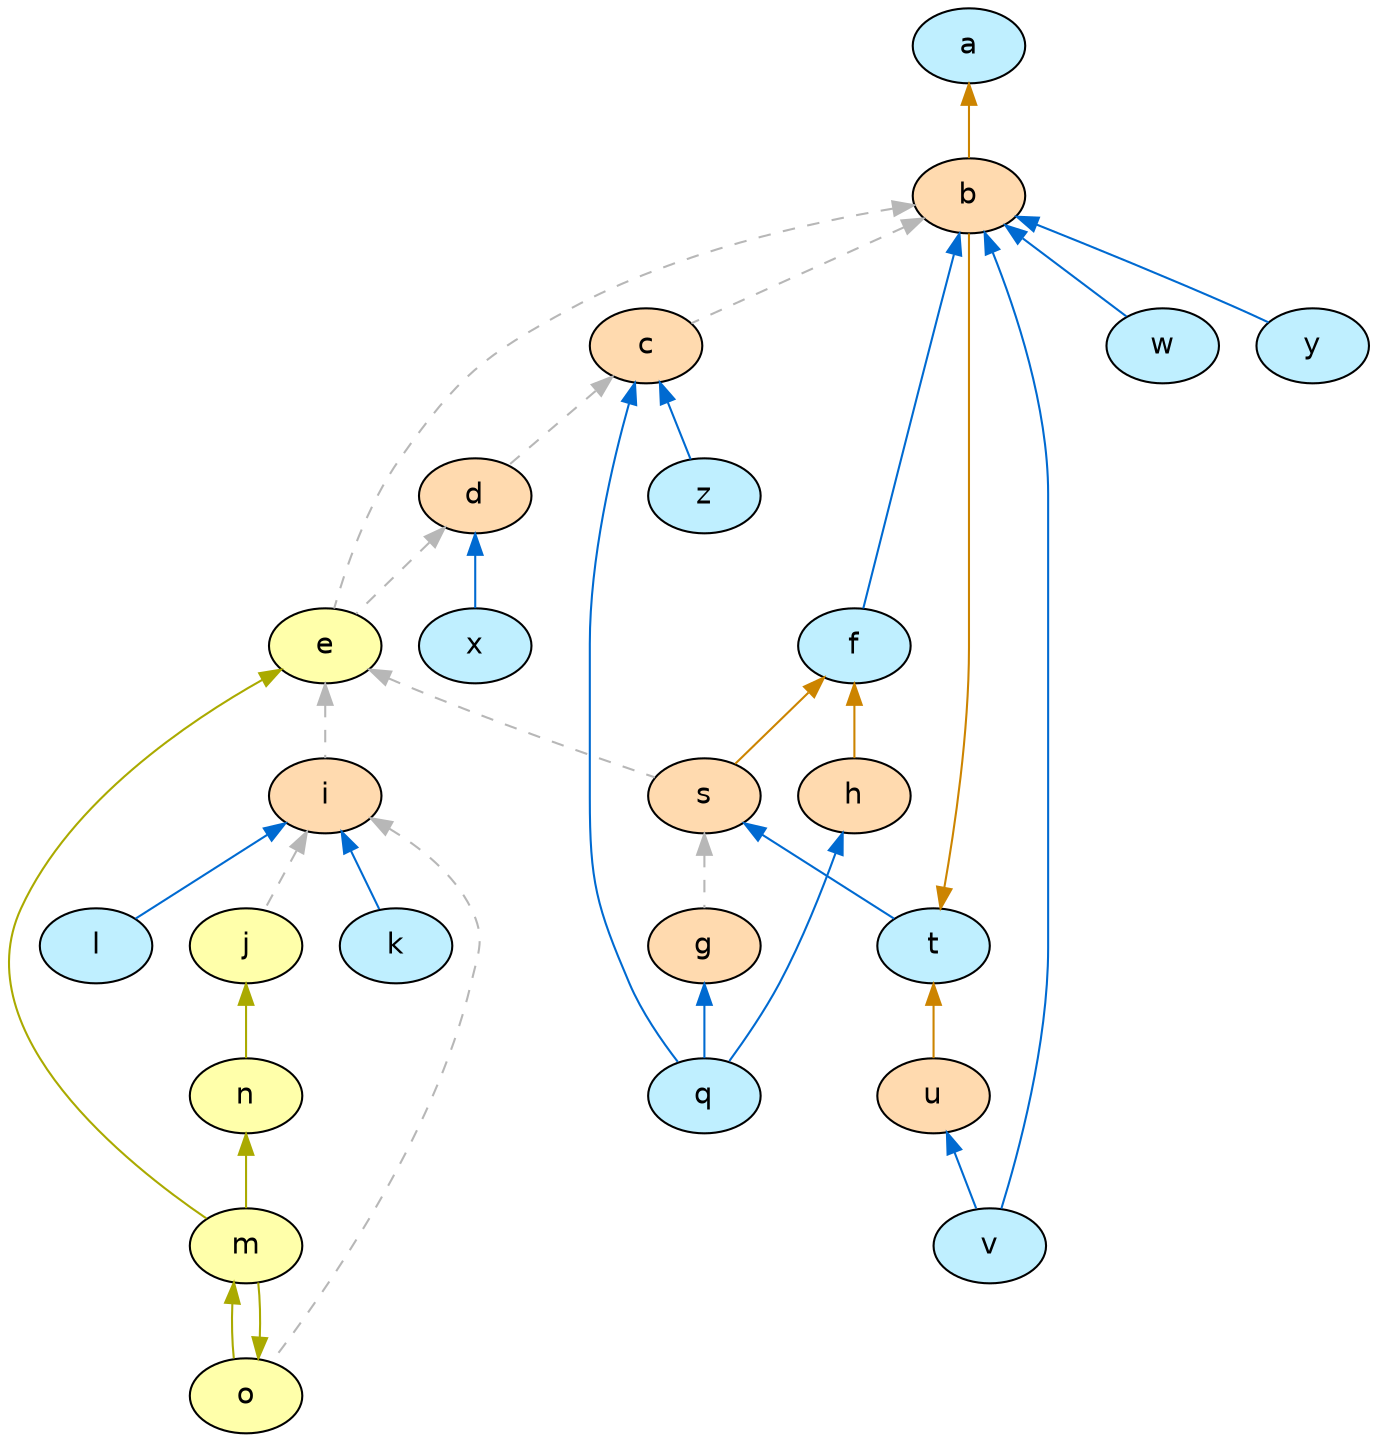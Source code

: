 digraph G {
  node [shape=oval style=filled fontname=Helvetica fontsize=14]
  node [fillcolor="#ffdaaf" fontcolor="#000000"] b c d s g h i u;
  node [fillcolor="#bfefff" fontcolor="#000000"] a t f k l q v w x y z;
  node [fillcolor="#FFFFAA" fontcolor="#000000"] e j m o n;
  edge [dir=back, color="#cc8400", style="solid"]
        "a" -> "b";
        "t" -> "b";
        "f" -> "h";
        "f" -> "s";
        "t" -> "u";
  edge [dir=back, color="#b7b7b7", style="dashed"]
        "b" -> "c";
        "c" -> "d";
        "b" -> "e";
        "d" -> "e";
        "s" -> "g";
        "e" -> "i";
        "i" -> "j";
        "i" -> "o";
        "e" -> "s";
  edge [dir=back, color="#006ad1", style="solid"]
        "b" -> "f";
        "i" -> "k";
        "i" -> "l";
        "g" -> "q";
        "h" -> "q";
        "c" -> "q";
        "s" -> "t";
        "b" -> "v";
        "u" -> "v";
        "b" -> "w";
        "d" -> "x";
        "b" -> "y";
        "c" -> "z";
  edge [dir=back, color="#AAAA00", style="solid"]
        "e" -> "m";
        "o" -> "m";
        "n" -> "m";
        "j" -> "n";
        "m" -> "o";
}
